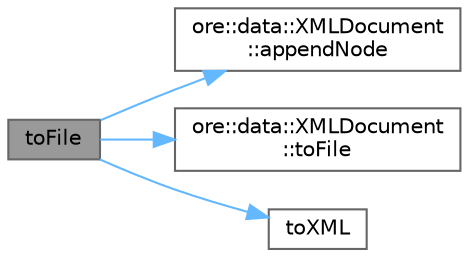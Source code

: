 digraph "toFile"
{
 // INTERACTIVE_SVG=YES
 // LATEX_PDF_SIZE
  bgcolor="transparent";
  edge [fontname=Helvetica,fontsize=10,labelfontname=Helvetica,labelfontsize=10];
  node [fontname=Helvetica,fontsize=10,shape=box,height=0.2,width=0.4];
  rankdir="LR";
  Node1 [label="toFile",height=0.2,width=0.4,color="gray40", fillcolor="grey60", style="filled", fontcolor="black",tooltip=" "];
  Node1 -> Node2 [color="steelblue1",style="solid"];
  Node2 [label="ore::data::XMLDocument\l::appendNode",height=0.2,width=0.4,color="grey40", fillcolor="white", style="filled",URL="$classore_1_1data_1_1_x_m_l_document.html#a079b7b275c5d8cd0b3aef9dd8c29b5ae",tooltip=" "];
  Node1 -> Node3 [color="steelblue1",style="solid"];
  Node3 [label="ore::data::XMLDocument\l::toFile",height=0.2,width=0.4,color="grey40", fillcolor="white", style="filled",URL="$classore_1_1data_1_1_x_m_l_document.html#aaf839f26891ba80f22d09ec0ebffeeec",tooltip="save the XML Document to the given file."];
  Node1 -> Node4 [color="steelblue1",style="solid"];
  Node4 [label="toXML",height=0.2,width=0.4,color="grey40", fillcolor="white", style="filled",URL="$classore_1_1data_1_1_x_m_l_serializable.html#a4cf70c725082d0b33600be4bcc2007f5",tooltip=" "];
}
